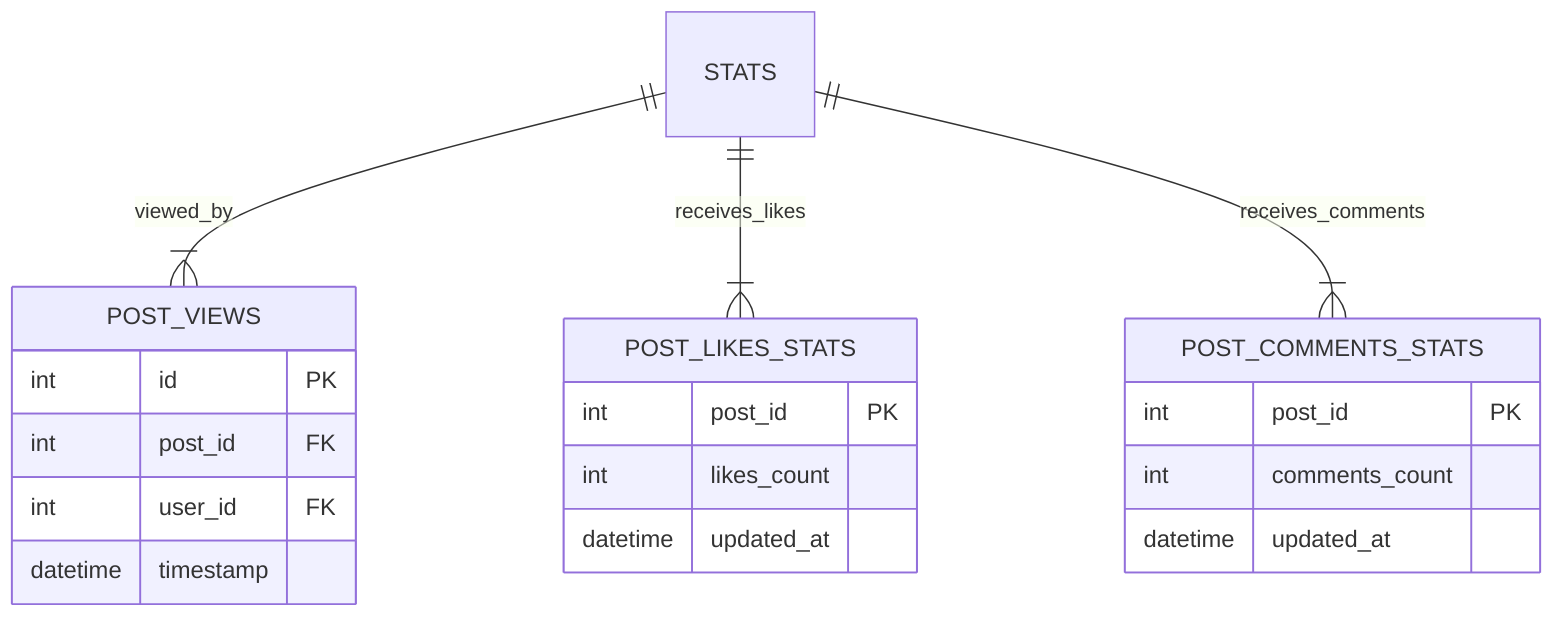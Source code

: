 erDiagram
    STATS ||--|{ POST_VIEWS : viewed_by
    STATS ||--|{ POST_LIKES_STATS : receives_likes
    STATS ||--|{ POST_COMMENTS_STATS : receives_comments

    POST_VIEWS {
        int id PK
        int post_id FK
        int user_id FK
        datetime timestamp
    }
    
    POST_LIKES_STATS {
        int post_id PK
        int likes_count
        datetime updated_at
    }
    
    POST_COMMENTS_STATS {
        int post_id PK
        int comments_count
        datetime updated_at
    }